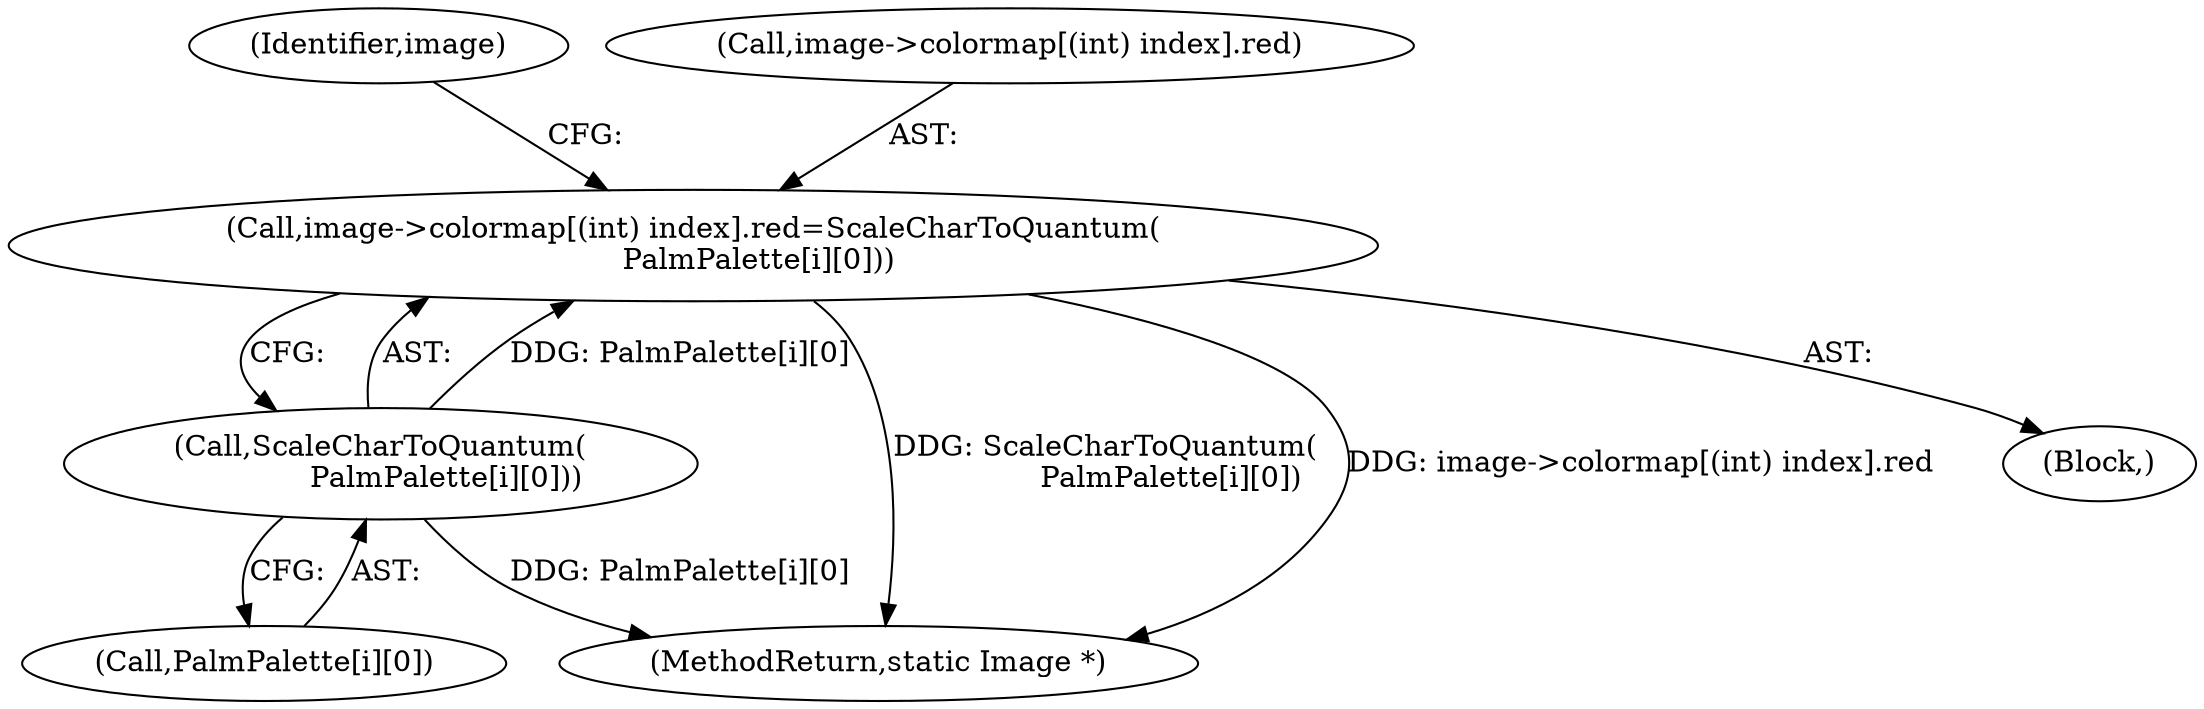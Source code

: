 digraph "0_ImageMagick_f6e9d0d9955e85bdd7540b251cd50d598dacc5e6_41@array" {
"1000540" [label="(Call,image->colormap[(int) index].red=ScaleCharToQuantum(\n              PalmPalette[i][0]))"];
"1000550" [label="(Call,ScaleCharToQuantum(\n              PalmPalette[i][0]))"];
"1001239" [label="(MethodReturn,static Image *)"];
"1000560" [label="(Identifier,image)"];
"1000541" [label="(Call,image->colormap[(int) index].red)"];
"1000530" [label="(Block,)"];
"1000551" [label="(Call,PalmPalette[i][0])"];
"1000540" [label="(Call,image->colormap[(int) index].red=ScaleCharToQuantum(\n              PalmPalette[i][0]))"];
"1000550" [label="(Call,ScaleCharToQuantum(\n              PalmPalette[i][0]))"];
"1000540" -> "1000530"  [label="AST: "];
"1000540" -> "1000550"  [label="CFG: "];
"1000541" -> "1000540"  [label="AST: "];
"1000550" -> "1000540"  [label="AST: "];
"1000560" -> "1000540"  [label="CFG: "];
"1000540" -> "1001239"  [label="DDG: ScaleCharToQuantum(\n              PalmPalette[i][0])"];
"1000540" -> "1001239"  [label="DDG: image->colormap[(int) index].red"];
"1000550" -> "1000540"  [label="DDG: PalmPalette[i][0]"];
"1000550" -> "1000551"  [label="CFG: "];
"1000551" -> "1000550"  [label="AST: "];
"1000550" -> "1001239"  [label="DDG: PalmPalette[i][0]"];
}
